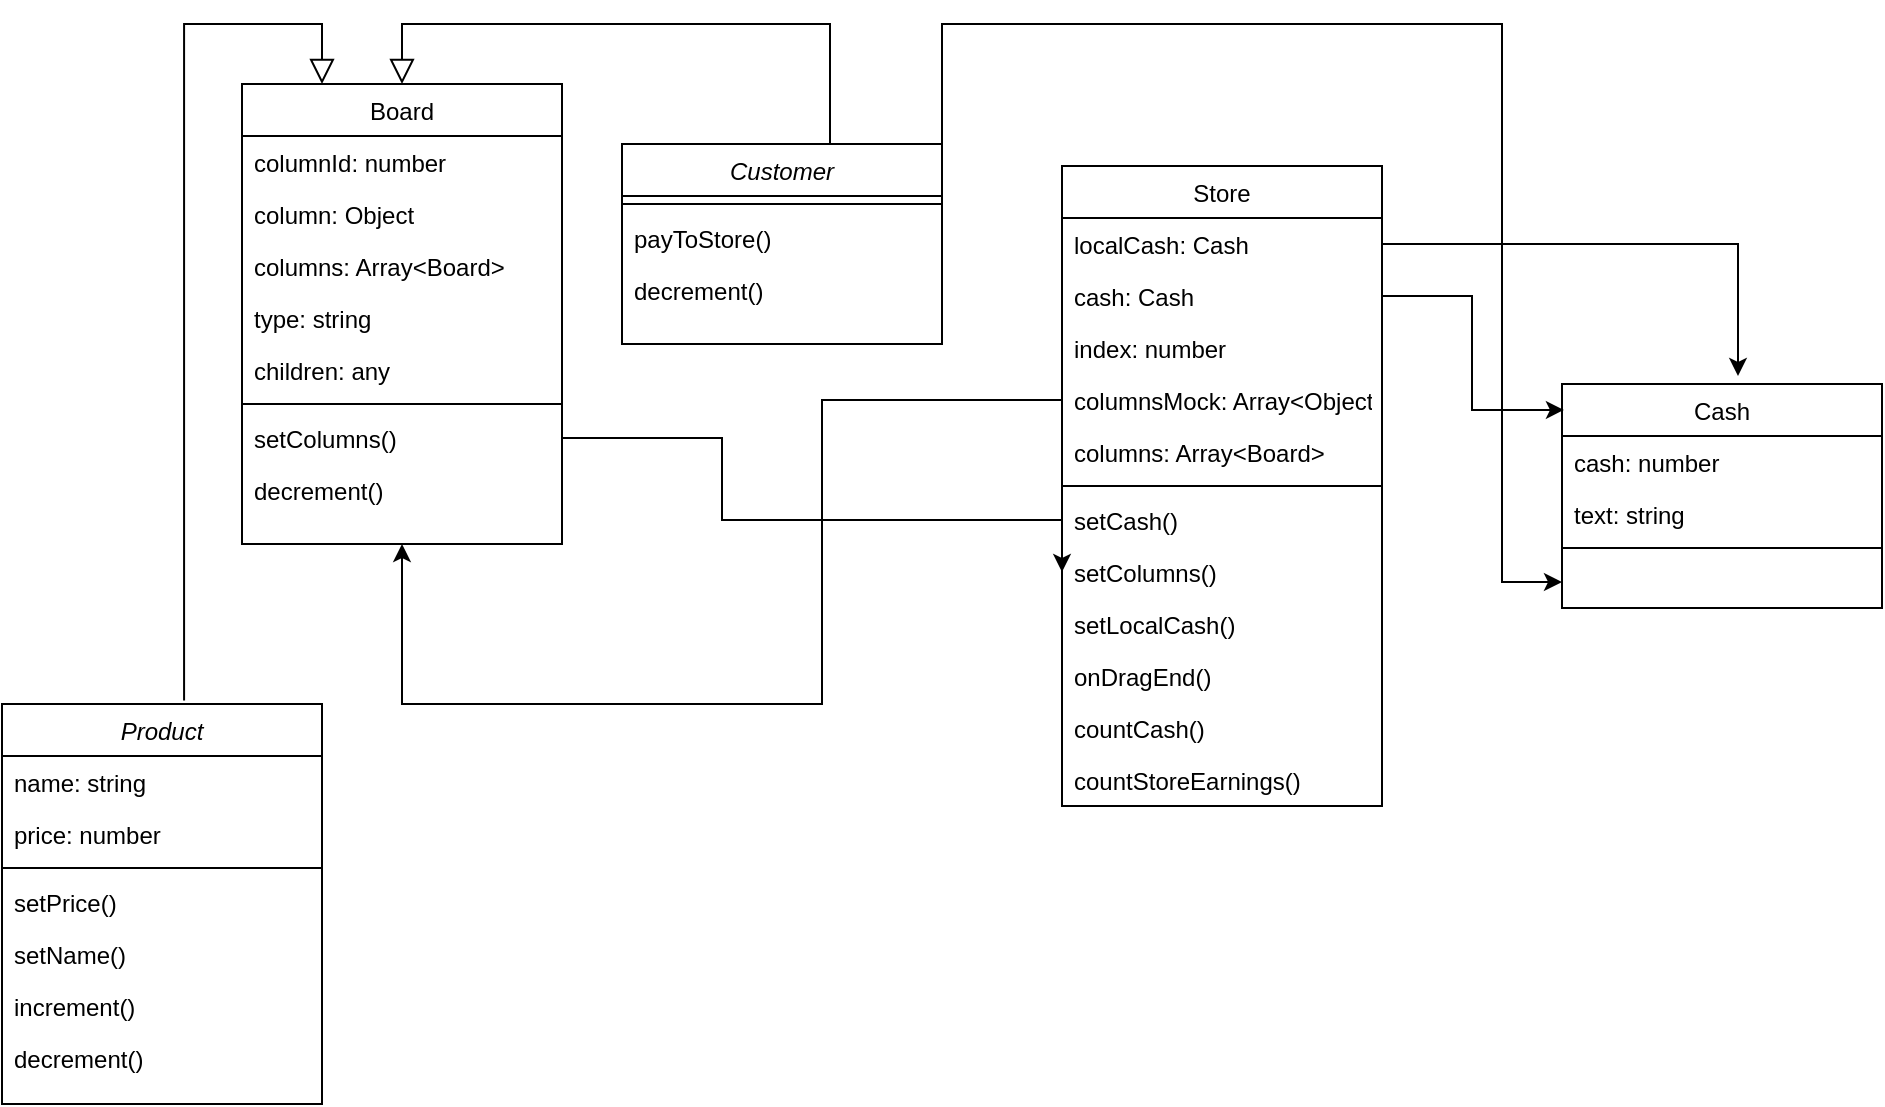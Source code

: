<mxfile version="17.4.6" type="device"><diagram id="C5RBs43oDa-KdzZeNtuy" name="Page-1"><mxGraphModel dx="1422" dy="882" grid="1" gridSize="10" guides="1" tooltips="1" connect="1" arrows="1" fold="1" page="1" pageScale="1" pageWidth="827" pageHeight="1169" math="0" shadow="0"><root><mxCell id="WIyWlLk6GJQsqaUBKTNV-0"/><mxCell id="WIyWlLk6GJQsqaUBKTNV-1" parent="WIyWlLk6GJQsqaUBKTNV-0"/><mxCell id="zkfFHV4jXpPFQw0GAbJ--0" value="Customer" style="swimlane;fontStyle=2;align=center;verticalAlign=top;childLayout=stackLayout;horizontal=1;startSize=26;horizontalStack=0;resizeParent=1;resizeLast=0;collapsible=1;marginBottom=0;rounded=0;shadow=0;strokeWidth=1;" parent="WIyWlLk6GJQsqaUBKTNV-1" vertex="1"><mxGeometry x="390" y="300" width="160" height="100" as="geometry"><mxRectangle x="230" y="140" width="160" height="26" as="alternateBounds"/></mxGeometry></mxCell><mxCell id="zkfFHV4jXpPFQw0GAbJ--4" value="" style="line;html=1;strokeWidth=1;align=left;verticalAlign=middle;spacingTop=-1;spacingLeft=3;spacingRight=3;rotatable=0;labelPosition=right;points=[];portConstraint=eastwest;" parent="zkfFHV4jXpPFQw0GAbJ--0" vertex="1"><mxGeometry y="26" width="160" height="8" as="geometry"/></mxCell><mxCell id="wOe3jz356euEnRAhysIJ-35" value="payToStore()&#10;" style="text;align=left;verticalAlign=top;spacingLeft=4;spacingRight=4;overflow=hidden;rotatable=0;points=[[0,0.5],[1,0.5]];portConstraint=eastwest;" parent="zkfFHV4jXpPFQw0GAbJ--0" vertex="1"><mxGeometry y="34" width="160" height="26" as="geometry"/></mxCell><mxCell id="wOe3jz356euEnRAhysIJ-34" value="decrement()&#10;" style="text;align=left;verticalAlign=top;spacingLeft=4;spacingRight=4;overflow=hidden;rotatable=0;points=[[0,0.5],[1,0.5]];portConstraint=eastwest;" parent="zkfFHV4jXpPFQw0GAbJ--0" vertex="1"><mxGeometry y="60" width="160" height="20" as="geometry"/></mxCell><mxCell id="zkfFHV4jXpPFQw0GAbJ--13" value="Board" style="swimlane;fontStyle=0;align=center;verticalAlign=top;childLayout=stackLayout;horizontal=1;startSize=26;horizontalStack=0;resizeParent=1;resizeLast=0;collapsible=1;marginBottom=0;rounded=0;shadow=0;strokeWidth=1;" parent="WIyWlLk6GJQsqaUBKTNV-1" vertex="1"><mxGeometry x="200" y="270" width="160" height="230" as="geometry"><mxRectangle x="340" y="380" width="170" height="26" as="alternateBounds"/></mxGeometry></mxCell><mxCell id="iTXstYwltpvBSKxK2mX8-10" value="columnId: number" style="text;align=left;verticalAlign=top;spacingLeft=4;spacingRight=4;overflow=hidden;rotatable=0;points=[[0,0.5],[1,0.5]];portConstraint=eastwest;" parent="zkfFHV4jXpPFQw0GAbJ--13" vertex="1"><mxGeometry y="26" width="160" height="26" as="geometry"/></mxCell><mxCell id="wOe3jz356euEnRAhysIJ-59" value="column: Object " style="text;align=left;verticalAlign=top;spacingLeft=4;spacingRight=4;overflow=hidden;rotatable=0;points=[[0,0.5],[1,0.5]];portConstraint=eastwest;" parent="zkfFHV4jXpPFQw0GAbJ--13" vertex="1"><mxGeometry y="52" width="160" height="26" as="geometry"/></mxCell><mxCell id="iTXstYwltpvBSKxK2mX8-12" value="columns: Array&lt;Board&gt; " style="text;align=left;verticalAlign=top;spacingLeft=4;spacingRight=4;overflow=hidden;rotatable=0;points=[[0,0.5],[1,0.5]];portConstraint=eastwest;" parent="zkfFHV4jXpPFQw0GAbJ--13" vertex="1"><mxGeometry y="78" width="160" height="26" as="geometry"/></mxCell><mxCell id="wOe3jz356euEnRAhysIJ-32" value="type: string" style="text;align=left;verticalAlign=top;spacingLeft=4;spacingRight=4;overflow=hidden;rotatable=0;points=[[0,0.5],[1,0.5]];portConstraint=eastwest;" parent="zkfFHV4jXpPFQw0GAbJ--13" vertex="1"><mxGeometry y="104" width="160" height="26" as="geometry"/></mxCell><mxCell id="wOe3jz356euEnRAhysIJ-60" value="children: any" style="text;align=left;verticalAlign=top;spacingLeft=4;spacingRight=4;overflow=hidden;rotatable=0;points=[[0,0.5],[1,0.5]];portConstraint=eastwest;" parent="zkfFHV4jXpPFQw0GAbJ--13" vertex="1"><mxGeometry y="130" width="160" height="26" as="geometry"/></mxCell><mxCell id="zkfFHV4jXpPFQw0GAbJ--15" value="" style="line;html=1;strokeWidth=1;align=left;verticalAlign=middle;spacingTop=-1;spacingLeft=3;spacingRight=3;rotatable=0;labelPosition=right;points=[];portConstraint=eastwest;" parent="zkfFHV4jXpPFQw0GAbJ--13" vertex="1"><mxGeometry y="156" width="160" height="8" as="geometry"/></mxCell><mxCell id="iTXstYwltpvBSKxK2mX8-11" value="setColumns()&#10;" style="text;align=left;verticalAlign=top;spacingLeft=4;spacingRight=4;overflow=hidden;rotatable=0;points=[[0,0.5],[1,0.5]];portConstraint=eastwest;" parent="zkfFHV4jXpPFQw0GAbJ--13" vertex="1"><mxGeometry y="164" width="160" height="26" as="geometry"/></mxCell><mxCell id="wOe3jz356euEnRAhysIJ-61" value="decrement()" style="text;align=left;verticalAlign=top;spacingLeft=4;spacingRight=4;overflow=hidden;rotatable=0;points=[[0,0.5],[1,0.5]];portConstraint=eastwest;" parent="zkfFHV4jXpPFQw0GAbJ--13" vertex="1"><mxGeometry y="190" width="160" height="26" as="geometry"/></mxCell><mxCell id="zkfFHV4jXpPFQw0GAbJ--17" value="Cash" style="swimlane;fontStyle=0;align=center;verticalAlign=top;childLayout=stackLayout;horizontal=1;startSize=26;horizontalStack=0;resizeParent=1;resizeLast=0;collapsible=1;marginBottom=0;rounded=0;shadow=0;strokeWidth=1;" parent="WIyWlLk6GJQsqaUBKTNV-1" vertex="1"><mxGeometry x="860" y="420" width="160" height="112" as="geometry"><mxRectangle x="550" y="140" width="160" height="26" as="alternateBounds"/></mxGeometry></mxCell><mxCell id="zkfFHV4jXpPFQw0GAbJ--18" value="cash: number" style="text;align=left;verticalAlign=top;spacingLeft=4;spacingRight=4;overflow=hidden;rotatable=0;points=[[0,0.5],[1,0.5]];portConstraint=eastwest;" parent="zkfFHV4jXpPFQw0GAbJ--17" vertex="1"><mxGeometry y="26" width="160" height="26" as="geometry"/></mxCell><mxCell id="wOe3jz356euEnRAhysIJ-15" value="text: string" style="text;align=left;verticalAlign=top;spacingLeft=4;spacingRight=4;overflow=hidden;rotatable=0;points=[[0,0.5],[1,0.5]];portConstraint=eastwest;" parent="zkfFHV4jXpPFQw0GAbJ--17" vertex="1"><mxGeometry y="52" width="160" height="26" as="geometry"/></mxCell><mxCell id="zkfFHV4jXpPFQw0GAbJ--23" value="" style="line;html=1;strokeWidth=1;align=left;verticalAlign=middle;spacingTop=-1;spacingLeft=3;spacingRight=3;rotatable=0;labelPosition=right;points=[];portConstraint=eastwest;" parent="zkfFHV4jXpPFQw0GAbJ--17" vertex="1"><mxGeometry y="78" width="160" height="8" as="geometry"/></mxCell><mxCell id="iTXstYwltpvBSKxK2mX8-1" value="Store&#10;" style="swimlane;fontStyle=0;align=center;verticalAlign=top;childLayout=stackLayout;horizontal=1;startSize=26;horizontalStack=0;resizeParent=1;resizeLast=0;collapsible=1;marginBottom=0;rounded=0;shadow=0;strokeWidth=1;" parent="WIyWlLk6GJQsqaUBKTNV-1" vertex="1"><mxGeometry x="610" y="311" width="160" height="320" as="geometry"><mxRectangle x="340" y="380" width="170" height="26" as="alternateBounds"/></mxGeometry></mxCell><mxCell id="wOe3jz356euEnRAhysIJ-9" value="localCash: Cash" style="text;align=left;verticalAlign=top;spacingLeft=4;spacingRight=4;overflow=hidden;rotatable=0;points=[[0,0.5],[1,0.5]];portConstraint=eastwest;" parent="iTXstYwltpvBSKxK2mX8-1" vertex="1"><mxGeometry y="26" width="160" height="26" as="geometry"/></mxCell><mxCell id="iTXstYwltpvBSKxK2mX8-6" value="cash: Cash" style="text;align=left;verticalAlign=top;spacingLeft=4;spacingRight=4;overflow=hidden;rotatable=0;points=[[0,0.5],[1,0.5]];portConstraint=eastwest;" parent="iTXstYwltpvBSKxK2mX8-1" vertex="1"><mxGeometry y="52" width="160" height="26" as="geometry"/></mxCell><mxCell id="iTXstYwltpvBSKxK2mX8-5" value="index: number" style="text;align=left;verticalAlign=top;spacingLeft=4;spacingRight=4;overflow=hidden;rotatable=0;points=[[0,0.5],[1,0.5]];portConstraint=eastwest;" parent="iTXstYwltpvBSKxK2mX8-1" vertex="1"><mxGeometry y="78" width="160" height="26" as="geometry"/></mxCell><mxCell id="iTXstYwltpvBSKxK2mX8-4" value="columnsMock: Array&lt;Object&gt;" style="text;align=left;verticalAlign=top;spacingLeft=4;spacingRight=4;overflow=hidden;rotatable=0;points=[[0,0.5],[1,0.5]];portConstraint=eastwest;" parent="iTXstYwltpvBSKxK2mX8-1" vertex="1"><mxGeometry y="104" width="160" height="26" as="geometry"/></mxCell><mxCell id="WOTD0FH6N-CcPiZD4ocg-6" value="columns: Array&lt;Board&gt; " style="text;align=left;verticalAlign=top;spacingLeft=4;spacingRight=4;overflow=hidden;rotatable=0;points=[[0,0.5],[1,0.5]];portConstraint=eastwest;" vertex="1" parent="iTXstYwltpvBSKxK2mX8-1"><mxGeometry y="130" width="160" height="26" as="geometry"/></mxCell><mxCell id="iTXstYwltpvBSKxK2mX8-2" value="" style="line;html=1;strokeWidth=1;align=left;verticalAlign=middle;spacingTop=-1;spacingLeft=3;spacingRight=3;rotatable=0;labelPosition=right;points=[];portConstraint=eastwest;" parent="iTXstYwltpvBSKxK2mX8-1" vertex="1"><mxGeometry y="156" width="160" height="8" as="geometry"/></mxCell><mxCell id="WOTD0FH6N-CcPiZD4ocg-3" value="setCash()" style="text;align=left;verticalAlign=top;spacingLeft=4;spacingRight=4;overflow=hidden;rotatable=0;points=[[0,0.5],[1,0.5]];portConstraint=eastwest;" vertex="1" parent="iTXstYwltpvBSKxK2mX8-1"><mxGeometry y="164" width="160" height="26" as="geometry"/></mxCell><mxCell id="iTXstYwltpvBSKxK2mX8-9" value="setColumns()" style="text;align=left;verticalAlign=top;spacingLeft=4;spacingRight=4;overflow=hidden;rotatable=0;points=[[0,0.5],[1,0.5]];portConstraint=eastwest;" parent="iTXstYwltpvBSKxK2mX8-1" vertex="1"><mxGeometry y="190" width="160" height="26" as="geometry"/></mxCell><mxCell id="wOe3jz356euEnRAhysIJ-10" value="setLocalCash()" style="text;align=left;verticalAlign=top;spacingLeft=4;spacingRight=4;overflow=hidden;rotatable=0;points=[[0,0.5],[1,0.5]];portConstraint=eastwest;" parent="iTXstYwltpvBSKxK2mX8-1" vertex="1"><mxGeometry y="216" width="160" height="26" as="geometry"/></mxCell><mxCell id="wOe3jz356euEnRAhysIJ-11" value="onDragEnd()" style="text;align=left;verticalAlign=top;spacingLeft=4;spacingRight=4;overflow=hidden;rotatable=0;points=[[0,0.5],[1,0.5]];portConstraint=eastwest;" parent="iTXstYwltpvBSKxK2mX8-1" vertex="1"><mxGeometry y="242" width="160" height="26" as="geometry"/></mxCell><mxCell id="wOe3jz356euEnRAhysIJ-13" value="countCash()" style="text;align=left;verticalAlign=top;spacingLeft=4;spacingRight=4;overflow=hidden;rotatable=0;points=[[0,0.5],[1,0.5]];portConstraint=eastwest;" parent="iTXstYwltpvBSKxK2mX8-1" vertex="1"><mxGeometry y="268" width="160" height="26" as="geometry"/></mxCell><mxCell id="wOe3jz356euEnRAhysIJ-12" value="countStoreEarnings()" style="text;align=left;verticalAlign=top;spacingLeft=4;spacingRight=4;overflow=hidden;rotatable=0;points=[[0,0.5],[1,0.5]];portConstraint=eastwest;" parent="iTXstYwltpvBSKxK2mX8-1" vertex="1"><mxGeometry y="294" width="160" height="26" as="geometry"/></mxCell><mxCell id="iTXstYwltpvBSKxK2mX8-13" value="Product" style="swimlane;fontStyle=2;align=center;verticalAlign=top;childLayout=stackLayout;horizontal=1;startSize=26;horizontalStack=0;resizeParent=1;resizeLast=0;collapsible=1;marginBottom=0;rounded=0;shadow=0;strokeWidth=1;" parent="WIyWlLk6GJQsqaUBKTNV-1" vertex="1"><mxGeometry x="80" y="580" width="160" height="200" as="geometry"><mxRectangle x="230" y="140" width="160" height="26" as="alternateBounds"/></mxGeometry></mxCell><mxCell id="iTXstYwltpvBSKxK2mX8-16" value="name: string" style="text;align=left;verticalAlign=top;spacingLeft=4;spacingRight=4;overflow=hidden;rotatable=0;points=[[0,0.5],[1,0.5]];portConstraint=eastwest;rounded=0;shadow=0;html=0;" parent="iTXstYwltpvBSKxK2mX8-13" vertex="1"><mxGeometry y="26" width="160" height="26" as="geometry"/></mxCell><mxCell id="iTXstYwltpvBSKxK2mX8-49" value="price: number" style="text;align=left;verticalAlign=top;spacingLeft=4;spacingRight=4;overflow=hidden;rotatable=0;points=[[0,0.5],[1,0.5]];portConstraint=eastwest;rounded=0;shadow=0;html=0;" parent="iTXstYwltpvBSKxK2mX8-13" vertex="1"><mxGeometry y="52" width="160" height="26" as="geometry"/></mxCell><mxCell id="iTXstYwltpvBSKxK2mX8-18" value="" style="line;html=1;strokeWidth=1;align=left;verticalAlign=middle;spacingTop=-1;spacingLeft=3;spacingRight=3;rotatable=0;labelPosition=right;points=[];portConstraint=eastwest;" parent="iTXstYwltpvBSKxK2mX8-13" vertex="1"><mxGeometry y="78" width="160" height="8" as="geometry"/></mxCell><mxCell id="iTXstYwltpvBSKxK2mX8-56" value="setPrice()" style="text;align=left;verticalAlign=top;spacingLeft=4;spacingRight=4;overflow=hidden;rotatable=0;points=[[0,0.5],[1,0.5]];portConstraint=eastwest;" parent="iTXstYwltpvBSKxK2mX8-13" vertex="1"><mxGeometry y="86" width="160" height="26" as="geometry"/></mxCell><mxCell id="wOe3jz356euEnRAhysIJ-36" value="setName()" style="text;align=left;verticalAlign=top;spacingLeft=4;spacingRight=4;overflow=hidden;rotatable=0;points=[[0,0.5],[1,0.5]];portConstraint=eastwest;" parent="iTXstYwltpvBSKxK2mX8-13" vertex="1"><mxGeometry y="112" width="160" height="26" as="geometry"/></mxCell><mxCell id="iTXstYwltpvBSKxK2mX8-53" value="increment()&#10;" style="text;align=left;verticalAlign=top;spacingLeft=4;spacingRight=4;overflow=hidden;rotatable=0;points=[[0,0.5],[1,0.5]];portConstraint=eastwest;" parent="iTXstYwltpvBSKxK2mX8-13" vertex="1"><mxGeometry y="138" width="160" height="26" as="geometry"/></mxCell><mxCell id="wOe3jz356euEnRAhysIJ-53" value="decrement()" style="text;align=left;verticalAlign=top;spacingLeft=4;spacingRight=4;overflow=hidden;rotatable=0;points=[[0,0.5],[1,0.5]];portConstraint=eastwest;" parent="iTXstYwltpvBSKxK2mX8-13" vertex="1"><mxGeometry y="164" width="160" height="26" as="geometry"/></mxCell><mxCell id="wOe3jz356euEnRAhysIJ-30" value="" style="endArrow=block;endSize=10;endFill=0;shadow=0;strokeWidth=1;rounded=0;edgeStyle=elbowEdgeStyle;elbow=vertical;exitX=0.65;exitY=0;exitDx=0;exitDy=0;exitPerimeter=0;" parent="WIyWlLk6GJQsqaUBKTNV-1" source="zkfFHV4jXpPFQw0GAbJ--0" target="zkfFHV4jXpPFQw0GAbJ--13" edge="1"><mxGeometry width="160" relative="1" as="geometry"><mxPoint x="178.24" y="170.002" as="sourcePoint"/><mxPoint x="40" y="149" as="targetPoint"/><Array as="points"><mxPoint x="370" y="240"/><mxPoint x="380" y="230"/><mxPoint x="300" y="190"/><mxPoint x="400" y="90"/></Array></mxGeometry></mxCell><mxCell id="wOe3jz356euEnRAhysIJ-33" value="" style="endArrow=block;endSize=10;endFill=0;shadow=0;strokeWidth=1;rounded=0;edgeStyle=elbowEdgeStyle;elbow=vertical;exitX=0.569;exitY=-0.009;exitDx=0;exitDy=0;exitPerimeter=0;" parent="WIyWlLk6GJQsqaUBKTNV-1" source="iTXstYwltpvBSKxK2mX8-13" target="zkfFHV4jXpPFQw0GAbJ--13" edge="1"><mxGeometry width="160" relative="1" as="geometry"><mxPoint x="188.24" y="180.002" as="sourcePoint"/><mxPoint x="50" y="159" as="targetPoint"/><Array as="points"><mxPoint x="240" y="240"/><mxPoint x="200" y="240"/><mxPoint x="230" y="230"/><mxPoint x="190" y="90"/></Array></mxGeometry></mxCell><mxCell id="wOe3jz356euEnRAhysIJ-43" style="edgeStyle=orthogonalEdgeStyle;rounded=0;orthogonalLoop=1;jettySize=auto;html=1;entryX=0.55;entryY=-0.036;entryDx=0;entryDy=0;entryPerimeter=0;" parent="WIyWlLk6GJQsqaUBKTNV-1" source="wOe3jz356euEnRAhysIJ-9" target="zkfFHV4jXpPFQw0GAbJ--17" edge="1"><mxGeometry relative="1" as="geometry"><Array as="points"><mxPoint x="948" y="350"/></Array></mxGeometry></mxCell><mxCell id="wOe3jz356euEnRAhysIJ-46" style="edgeStyle=orthogonalEdgeStyle;rounded=0;orthogonalLoop=1;jettySize=auto;html=1;exitX=0;exitY=0.5;exitDx=0;exitDy=0;" parent="WIyWlLk6GJQsqaUBKTNV-1" source="iTXstYwltpvBSKxK2mX8-4" target="zkfFHV4jXpPFQw0GAbJ--13" edge="1"><mxGeometry relative="1" as="geometry"><Array as="points"><mxPoint x="490" y="428"/><mxPoint x="490" y="580"/><mxPoint x="280" y="580"/></Array></mxGeometry></mxCell><mxCell id="WOTD0FH6N-CcPiZD4ocg-0" style="edgeStyle=orthogonalEdgeStyle;rounded=0;orthogonalLoop=1;jettySize=auto;html=1;entryX=0.006;entryY=0.116;entryDx=0;entryDy=0;entryPerimeter=0;" edge="1" parent="WIyWlLk6GJQsqaUBKTNV-1" source="iTXstYwltpvBSKxK2mX8-6" target="zkfFHV4jXpPFQw0GAbJ--17"><mxGeometry relative="1" as="geometry"/></mxCell><mxCell id="WOTD0FH6N-CcPiZD4ocg-2" style="edgeStyle=orthogonalEdgeStyle;rounded=0;orthogonalLoop=1;jettySize=auto;html=1;exitX=1;exitY=0.5;exitDx=0;exitDy=0;entryX=0;entryY=0.5;entryDx=0;entryDy=0;" edge="1" parent="WIyWlLk6GJQsqaUBKTNV-1" source="wOe3jz356euEnRAhysIJ-35"><mxGeometry relative="1" as="geometry"><mxPoint x="860" y="519" as="targetPoint"/><Array as="points"><mxPoint x="550" y="240"/><mxPoint x="830" y="240"/><mxPoint x="830" y="519"/></Array></mxGeometry></mxCell><mxCell id="WOTD0FH6N-CcPiZD4ocg-4" style="edgeStyle=orthogonalEdgeStyle;rounded=0;orthogonalLoop=1;jettySize=auto;html=1;entryX=0;entryY=0.5;entryDx=0;entryDy=0;" edge="1" parent="WIyWlLk6GJQsqaUBKTNV-1" source="iTXstYwltpvBSKxK2mX8-11" target="iTXstYwltpvBSKxK2mX8-9"><mxGeometry relative="1" as="geometry"><Array as="points"><mxPoint x="440" y="447"/><mxPoint x="440" y="488"/></Array></mxGeometry></mxCell></root></mxGraphModel></diagram></mxfile>